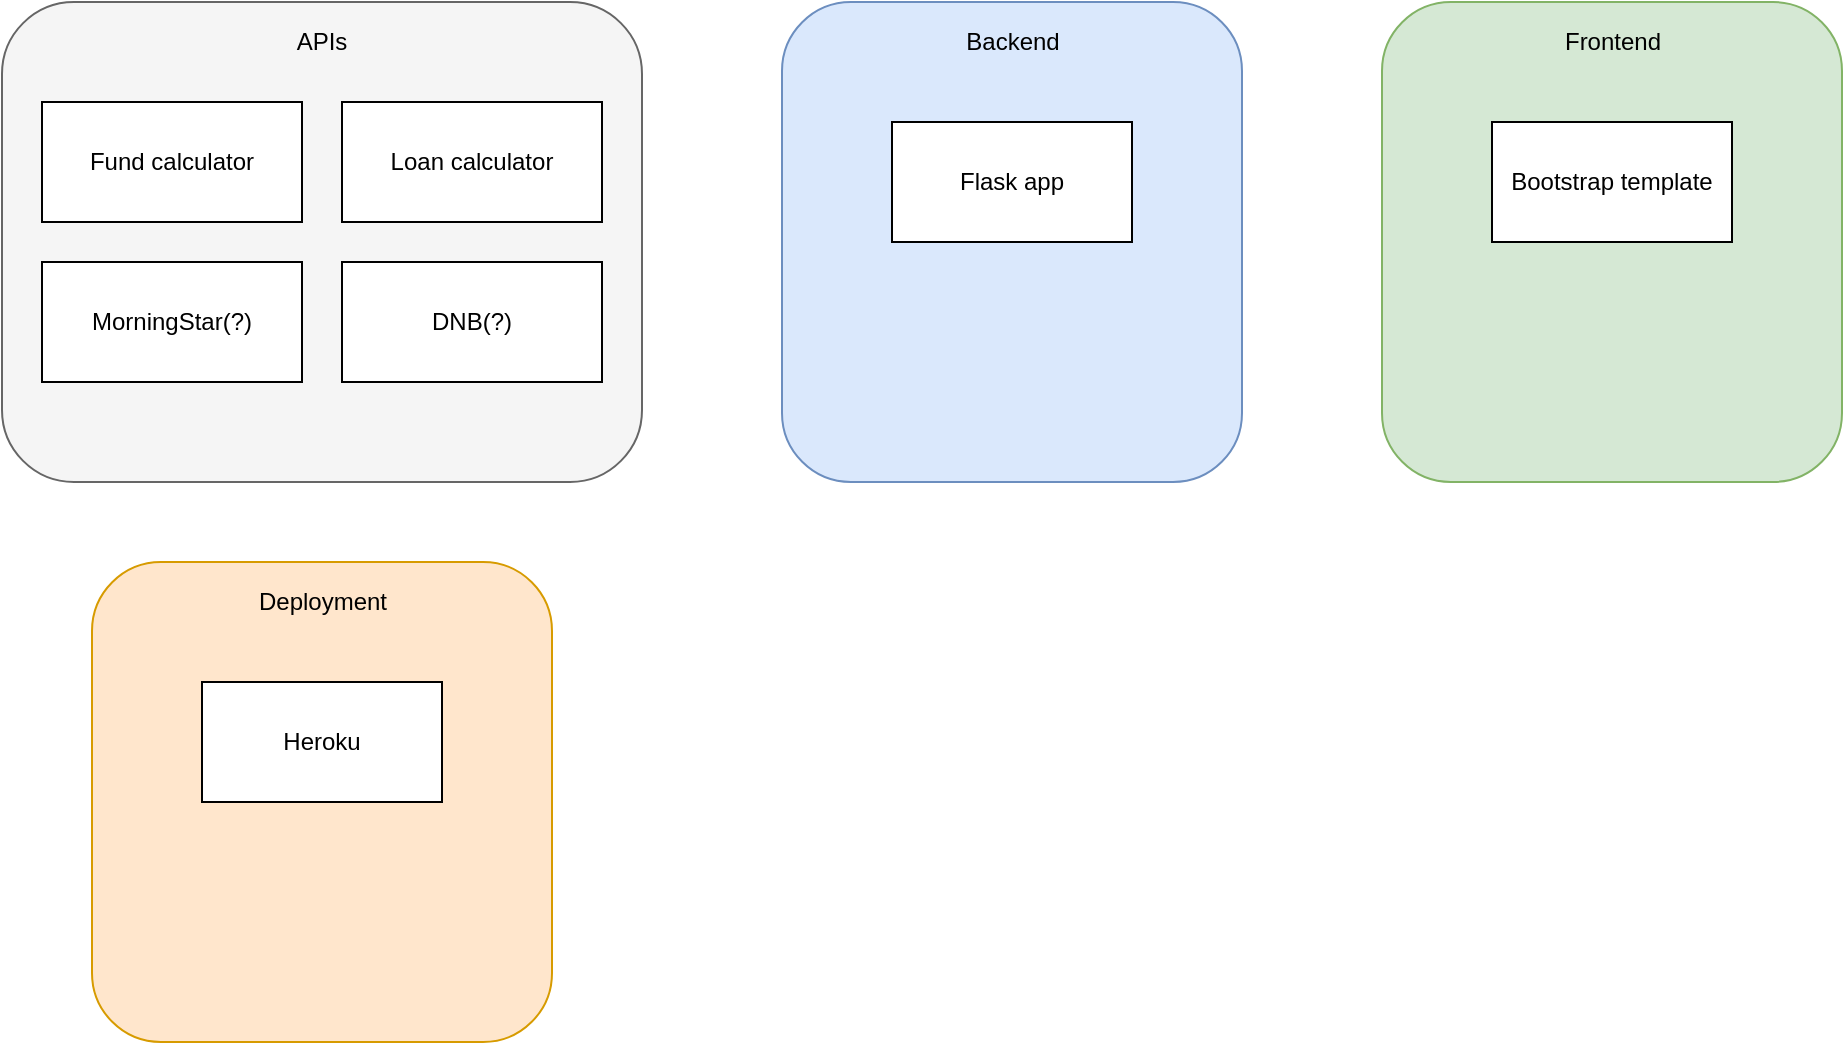 <mxfile version="13.0.7" type="device"><diagram id="B7qD_YiPM-jgLa3GiiTg" name="Page-1"><mxGraphModel dx="1013" dy="1206" grid="1" gridSize="10" guides="1" tooltips="1" connect="1" arrows="1" fold="1" page="1" pageScale="1" pageWidth="827" pageHeight="1169" math="0" shadow="0"><root><mxCell id="0"/><mxCell id="1" parent="0"/><mxCell id="tTef8RdtCzhYL9kOgDRZ-2" value="" style="rounded=1;whiteSpace=wrap;html=1;fillColor=#f5f5f5;strokeColor=#666666;fontColor=#333333;" vertex="1" parent="1"><mxGeometry x="150" y="160" width="320" height="240" as="geometry"/></mxCell><mxCell id="tTef8RdtCzhYL9kOgDRZ-1" value="Fund calculator" style="rounded=0;whiteSpace=wrap;html=1;" vertex="1" parent="1"><mxGeometry x="170" y="210" width="130" height="60" as="geometry"/></mxCell><mxCell id="tTef8RdtCzhYL9kOgDRZ-3" value="APIs" style="text;html=1;strokeColor=none;fillColor=none;align=center;verticalAlign=middle;whiteSpace=wrap;rounded=0;" vertex="1" parent="1"><mxGeometry x="290" y="170" width="40" height="20" as="geometry"/></mxCell><mxCell id="tTef8RdtCzhYL9kOgDRZ-4" value="Loan calculator" style="rounded=0;whiteSpace=wrap;html=1;" vertex="1" parent="1"><mxGeometry x="320" y="210" width="130" height="60" as="geometry"/></mxCell><mxCell id="tTef8RdtCzhYL9kOgDRZ-5" value="MorningStar(?)" style="rounded=0;whiteSpace=wrap;html=1;" vertex="1" parent="1"><mxGeometry x="170" y="290" width="130" height="60" as="geometry"/></mxCell><mxCell id="tTef8RdtCzhYL9kOgDRZ-6" value="DNB(?)" style="rounded=0;whiteSpace=wrap;html=1;" vertex="1" parent="1"><mxGeometry x="320" y="290" width="130" height="60" as="geometry"/></mxCell><mxCell id="tTef8RdtCzhYL9kOgDRZ-8" value="" style="rounded=1;whiteSpace=wrap;html=1;fillColor=#d5e8d4;strokeColor=#82b366;" vertex="1" parent="1"><mxGeometry x="840" y="160" width="230" height="240" as="geometry"/></mxCell><mxCell id="tTef8RdtCzhYL9kOgDRZ-9" value="Frontend" style="text;html=1;strokeColor=none;fillColor=none;align=center;verticalAlign=middle;whiteSpace=wrap;rounded=0;" vertex="1" parent="1"><mxGeometry x="922.5" y="170" width="65" height="20" as="geometry"/></mxCell><mxCell id="tTef8RdtCzhYL9kOgDRZ-10" value="Bootstrap template" style="rounded=0;whiteSpace=wrap;html=1;" vertex="1" parent="1"><mxGeometry x="895" y="220" width="120" height="60" as="geometry"/></mxCell><mxCell id="tTef8RdtCzhYL9kOgDRZ-12" value="" style="rounded=1;whiteSpace=wrap;html=1;fillColor=#dae8fc;strokeColor=#6c8ebf;" vertex="1" parent="1"><mxGeometry x="540" y="160" width="230" height="240" as="geometry"/></mxCell><mxCell id="tTef8RdtCzhYL9kOgDRZ-13" value="Backend" style="text;html=1;strokeColor=none;fillColor=none;align=center;verticalAlign=middle;whiteSpace=wrap;rounded=0;" vertex="1" parent="1"><mxGeometry x="622.5" y="170" width="65" height="20" as="geometry"/></mxCell><mxCell id="tTef8RdtCzhYL9kOgDRZ-14" value="Flask app" style="rounded=0;whiteSpace=wrap;html=1;" vertex="1" parent="1"><mxGeometry x="595" y="220" width="120" height="60" as="geometry"/></mxCell><mxCell id="tTef8RdtCzhYL9kOgDRZ-15" value="" style="rounded=1;whiteSpace=wrap;html=1;fillColor=#ffe6cc;strokeColor=#d79b00;" vertex="1" parent="1"><mxGeometry x="195" y="440" width="230" height="240" as="geometry"/></mxCell><mxCell id="tTef8RdtCzhYL9kOgDRZ-16" value="Deployment" style="text;html=1;strokeColor=none;fillColor=none;align=center;verticalAlign=middle;whiteSpace=wrap;rounded=0;" vertex="1" parent="1"><mxGeometry x="277.5" y="450" width="65" height="20" as="geometry"/></mxCell><mxCell id="tTef8RdtCzhYL9kOgDRZ-17" value="Heroku" style="rounded=0;whiteSpace=wrap;html=1;" vertex="1" parent="1"><mxGeometry x="250" y="500" width="120" height="60" as="geometry"/></mxCell></root></mxGraphModel></diagram></mxfile>